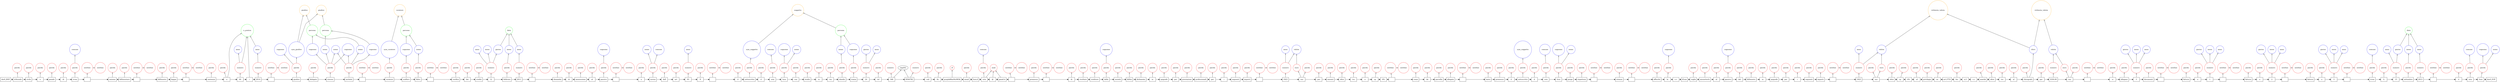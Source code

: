 digraph {
   rankdir=BT;
   edge [arrowhead=empty];

   subgraph {
      rank="source";
      edge [arrowhead=normal];
      node [shape=box];
      t0 [label="doc0_BOF"];
      t1 [label="tribunale"];
      t2 [label="civile"];
      t3 [label="e"];
      t4 [label="penale"];
      t5 [label="di"];
      t6 [label="ivrea"];
      t7 [label="\n"];
      t8 [label="sezione"];
      t9 [label="fallimentare"];
      t10 [label="\n"];
      t11 [label="fallimento"];
      t12 [label="kappa"];
      t13 [label="\n"];
      t14 [label="sentenza"];
      t15 [label="n"];
      t16 [label="40"];
      t17 [label="/"];
      t18 [label="2014"];
      t19 [label="\n"];
      t20 [label="giudice"];
      t21 [label="delegato"];
      t22 [label="simone"];
      t23 [label="michele"];
      t24 [label="\n"];
      t25 [label="curatore"];
      t26 [label="scalfaro"];
      t27 [label="fabio"];
      t28 [label="\n"];
      t29 [label="verifica"];
      t30 [label="dei"];
      t31 [label="crediti"];
      t32 [label="12"];
      t33 [label="febbraio"];
      t34 [label="2011"];
      t35 [label="\n"];
      t36 [label="domanda"];
      t37 [label="di"];
      t38 [label="ammissione"];
      t39 [label="al"];
      t40 [label="passivo"];
      t41 [label="\n"];
      t42 [label="a"];
      t43 [label="norma"];
      t44 [label="dell"];
      t45 [label="art"];
      t46 [label="93"];
      t47 [label="lf"];
      t48 [label="\n"];
      t49 [label="il"];
      t50 [label="sottoscritto"];
      t51 [label="d"];
      t52 [label="oria"];
      t53 [label="luca"];
      t54 [label="con"];
      t55 [label="studio"];
      t56 [label="in"];
      t57 [label="via"];
      t58 [label="claudio"];
      t59 [label="traina"];
      t60 [label="24"];
      t61 [label="tel"];
      t62 [label="346"];
      t63 [label="8594782"];
      t64 [label="cod"];
      t65 [label="fis"];
      t66 [label="qcnpla88m04c983k"];
      t67 [label="email"];
      t68 [label="luca.d"];
      t69 [label="oria"];
      t70 [label="@"];
      t71 [label="gmail.it"];
      t72 [label="\n"];
      t73 [label="premesso"];
      t74 [label="\n"];
      t75 [label="di"];
      t76 [label="risultare"];
      t77 [label="creditore"];
      t78 [label="della"];
      t79 [label="società"];
      t80 [label="fallita"];
      t81 [label="dichiarata"];
      t82 [label="in"];
      t83 [label="epigrafe"];
      t84 [label="per"];
      t85 [label="prestazioni"];
      t86 [label="professionali"];
      t87 [label="per"];
      t88 [label="i"];
      t89 [label="seguenti"];
      t90 [label="importi"];
      t91 [label="\n"];
      t92 [label="1923"];
      t93 [label="eur"];
      t94 [label="per"];
      t95 [label="onorari"];
      t96 [label="oltre"];
      t97 [label="iva"];
      t98 [label="e"];
      t99 [label="cp"];
      t100 [label="4%"];
      t101 [label="\n"];
      t102 [label="come"];
      t103 [label="da"];
      t104 [label="parcella"];
      t105 [label="allegata"];
      t106 [label="\n"];
      t107 [label="tanto"];
      t108 [label="premesso"];
      t109 [label="il"];
      t110 [label="sottoscritto"];
      t111 [label="d"];
      t112 [label="oria"];
      t113 [label="luca"];
      t114 [label="porge"];
      t115 [label="rispettosa"];
      t116 [label="\n"];
      t117 [label="istanza"];
      t118 [label="\n"];
      t119 [label="affinché"];
      t120 [label="la"];
      t121 [label="s.v"];
      t122 [label="ill.ma"];
      t123 [label="voglia"];
      t124 [label="ammetterlo"];
      t125 [label="al"];
      t126 [label="passivo"];
      t127 [label="del"];
      t128 [label="fallimento"];
      t129 [label="in"];
      t130 [label="epigrafe"];
      t131 [label="per"];
      t132 [label="i"];
      t133 [label="seguenti"];
      t134 [label="importi"];
      t135 [label="\n"];
      t136 [label="1923"];
      t137 [label="eur"];
      t138 [label="oltre"];
      t139 [label="cp"];
      t140 [label="4%"];
      t141 [label="al"];
      t142 [label="privilegio"];
      t143 [label="ex"];
      t144 [label="art.2753"];
      t145 [label="bis"];
      t146 [label="n.2"];
      t147 [label="c.c"];
      t148 [label="nonché"];
      t149 [label="oltre"];
      t150 [label="iva"];
      t151 [label="al"];
      t152 [label="chirografo"];
      t153 [label="per"];
      t154 [label="3330.00"];
      t155 [label="eur"];
      t156 [label="\n"];
      t157 [label="si"];
      t158 [label="allegano"];
      t159 [label="3"];
      t160 [label="documenti"];
      t161 [label="\n"];
      t162 [label="fattura"];
      t163 [label="n"];
      t164 [label="1"];
      t165 [label="\n"];
      t166 [label="fattura"];
      t167 [label="n"];
      t168 [label="2"];
      t169 [label="\n"];
      t170 [label="fattura"];
      t171 [label="n"];
      t172 [label="3"];
      t173 [label="\n"];
      t174 [label="ivrea"];
      t175 [label="li"];
      t176 [label="15"];
      t177 [label="settembre"];
      t178 [label="2013"];
      t179 [label="\n"];
      t180 [label="d"];
      t181 [label="oria"];
      t182 [label="luca"];
      t183 [label="doc0_EOF"];
      t0 -> t1;
      t1 -> t2;
      t2 -> t3;
      t3 -> t4;
      t4 -> t5;
      t5 -> t6;
      t6 -> t7;
      t7 -> t8;
      t8 -> t9;
      t9 -> t10;
      t10 -> t11;
      t11 -> t12;
      t12 -> t13;
      t13 -> t14;
      t14 -> t15;
      t15 -> t16;
      t16 -> t17;
      t17 -> t18;
      t18 -> t19;
      t19 -> t20;
      t20 -> t21;
      t21 -> t22;
      t22 -> t23;
      t23 -> t24;
      t24 -> t25;
      t25 -> t26;
      t26 -> t27;
      t27 -> t28;
      t28 -> t29;
      t29 -> t30;
      t30 -> t31;
      t31 -> t32;
      t32 -> t33;
      t33 -> t34;
      t34 -> t35;
      t35 -> t36;
      t36 -> t37;
      t37 -> t38;
      t38 -> t39;
      t39 -> t40;
      t40 -> t41;
      t41 -> t42;
      t42 -> t43;
      t43 -> t44;
      t44 -> t45;
      t45 -> t46;
      t46 -> t47;
      t47 -> t48;
      t48 -> t49;
      t49 -> t50;
      t50 -> t51;
      t51 -> t52;
      t52 -> t53;
      t53 -> t54;
      t54 -> t55;
      t55 -> t56;
      t56 -> t57;
      t57 -> t58;
      t58 -> t59;
      t59 -> t60;
      t60 -> t61;
      t61 -> t62;
      t62 -> t63;
      t63 -> t64;
      t64 -> t65;
      t65 -> t66;
      t66 -> t67;
      t67 -> t68;
      t68 -> t69;
      t69 -> t70;
      t70 -> t71;
      t71 -> t72;
      t72 -> t73;
      t73 -> t74;
      t74 -> t75;
      t75 -> t76;
      t76 -> t77;
      t77 -> t78;
      t78 -> t79;
      t79 -> t80;
      t80 -> t81;
      t81 -> t82;
      t82 -> t83;
      t83 -> t84;
      t84 -> t85;
      t85 -> t86;
      t86 -> t87;
      t87 -> t88;
      t88 -> t89;
      t89 -> t90;
      t90 -> t91;
      t91 -> t92;
      t92 -> t93;
      t93 -> t94;
      t94 -> t95;
      t95 -> t96;
      t96 -> t97;
      t97 -> t98;
      t98 -> t99;
      t99 -> t100;
      t100 -> t101;
      t101 -> t102;
      t102 -> t103;
      t103 -> t104;
      t104 -> t105;
      t105 -> t106;
      t106 -> t107;
      t107 -> t108;
      t108 -> t109;
      t109 -> t110;
      t110 -> t111;
      t111 -> t112;
      t112 -> t113;
      t113 -> t114;
      t114 -> t115;
      t115 -> t116;
      t116 -> t117;
      t117 -> t118;
      t118 -> t119;
      t119 -> t120;
      t120 -> t121;
      t121 -> t122;
      t122 -> t123;
      t123 -> t124;
      t124 -> t125;
      t125 -> t126;
      t126 -> t127;
      t127 -> t128;
      t128 -> t129;
      t129 -> t130;
      t130 -> t131;
      t131 -> t132;
      t132 -> t133;
      t133 -> t134;
      t134 -> t135;
      t135 -> t136;
      t136 -> t137;
      t137 -> t138;
      t138 -> t139;
      t139 -> t140;
      t140 -> t141;
      t141 -> t142;
      t142 -> t143;
      t143 -> t144;
      t144 -> t145;
      t145 -> t146;
      t146 -> t147;
      t147 -> t148;
      t148 -> t149;
      t149 -> t150;
      t150 -> t151;
      t151 -> t152;
      t152 -> t153;
      t153 -> t154;
      t154 -> t155;
      t155 -> t156;
      t156 -> t157;
      t157 -> t158;
      t158 -> t159;
      t159 -> t160;
      t160 -> t161;
      t161 -> t162;
      t162 -> t163;
      t163 -> t164;
      t164 -> t165;
      t165 -> t166;
      t166 -> t167;
      t167 -> t168;
      t168 -> t169;
      t169 -> t170;
      t170 -> t171;
      t171 -> t172;
      t172 -> t173;
      t173 -> t174;
      t174 -> t175;
      t175 -> t176;
      t176 -> t177;
      t177 -> t178;
      t178 -> t179;
      t179 -> t180;
      t180 -> t181;
      t181 -> t182;
      t182 -> t183;
   }

   subgraph {
      rank="same";
      node [color=red,shape=circle];
      tag130 [label=numero]; 
      tag131 [label=numero]; 
      tag132 [label=numero]; 
      tag133 [label=numero]; 
      tag134 [label=numero]; 
      tag135 [label=numero]; 
      tag136 [label=numero]; 
      tag137 [label=numero]; 
      tag138 [label=numero]; 
      tag139 [label=numero]; 
      tag140 [label=numero]; 
      tag141 [label=numero]; 
      tag142 [label=numero]; 
      tag143 [label=numero]; 
      tag144 [label=numero]; 
      tag145 [label=numero]; 
      tag146 [label=numero]; 
      tag0 [label=parola]; 
      tag1 [label=parola]; 
      tag2 [label=parola]; 
      tag3 [label=parola]; 
      tag4 [label=parola]; 
      tag5 [label=parola]; 
      tag6 [label=parola]; 
      tag7 [label=parola]; 
      tag8 [label=parola]; 
      tag9 [label=parola]; 
      tag10 [label=parola]; 
      tag11 [label=parola]; 
      tag12 [label=parola]; 
      tag13 [label=parola]; 
      tag14 [label=parola]; 
      tag15 [label=parola]; 
      tag16 [label=parola]; 
      tag17 [label=parola]; 
      tag18 [label=parola]; 
      tag19 [label=parola]; 
      tag20 [label=parola]; 
      tag21 [label=parola]; 
      tag22 [label=parola]; 
      tag23 [label=parola]; 
      tag24 [label=parola]; 
      tag25 [label=parola]; 
      tag26 [label=parola]; 
      tag27 [label=parola]; 
      tag28 [label=parola]; 
      tag29 [label=parola]; 
      tag30 [label=parola]; 
      tag31 [label=parola]; 
      tag32 [label=parola]; 
      tag33 [label=parola]; 
      tag34 [label=parola]; 
      tag35 [label=parola]; 
      tag36 [label=parola]; 
      tag37 [label=parola]; 
      tag38 [label=parola]; 
      tag39 [label=parola]; 
      tag40 [label=parola]; 
      tag41 [label=parola]; 
      tag42 [label=parola]; 
      tag43 [label=parola]; 
      tag44 [label=parola]; 
      tag45 [label=parola]; 
      tag46 [label=parola]; 
      tag47 [label=parola]; 
      tag48 [label=parola]; 
      tag49 [label=parola]; 
      tag50 [label=parola]; 
      tag51 [label=parola]; 
      tag52 [label=parola]; 
      tag53 [label=parola]; 
      tag54 [label=parola]; 
      tag55 [label=parola]; 
      tag56 [label=parola]; 
      tag57 [label=parola]; 
      tag58 [label=parola]; 
      tag59 [label=parola]; 
      tag60 [label=parola]; 
      tag61 [label=parola]; 
      tag62 [label=parola]; 
      tag63 [label=parola]; 
      tag64 [label=parola]; 
      tag65 [label=parola]; 
      tag66 [label=parola]; 
      tag67 [label=parola]; 
      tag68 [label=parola]; 
      tag69 [label=parola]; 
      tag70 [label=parola]; 
      tag71 [label=parola]; 
      tag72 [label=parola]; 
      tag73 [label=parola]; 
      tag74 [label=parola]; 
      tag75 [label=parola]; 
      tag76 [label=parola]; 
      tag77 [label=parola]; 
      tag78 [label=parola]; 
      tag79 [label=parola]; 
      tag80 [label=parola]; 
      tag81 [label=parola]; 
      tag82 [label=parola]; 
      tag83 [label=parola]; 
      tag84 [label=parola]; 
      tag85 [label=parola]; 
      tag86 [label=parola]; 
      tag87 [label=parola]; 
      tag88 [label=parola]; 
      tag89 [label=parola]; 
      tag90 [label=parola]; 
      tag91 [label=parola]; 
      tag92 [label=parola]; 
      tag93 [label=parola]; 
      tag94 [label=parola]; 
      tag95 [label=parola]; 
      tag96 [label=parola]; 
      tag97 [label=parola]; 
      tag98 [label=parola]; 
      tag99 [label=parola]; 
      tag100 [label=parola]; 
      tag101 [label=parola]; 
      tag102 [label=parola]; 
      tag103 [label=parola]; 
      tag104 [label=parola]; 
      tag105 [label=parola]; 
      tag106 [label=parola]; 
      tag107 [label=parola]; 
      tag108 [label=parola]; 
      tag109 [label=parola]; 
      tag110 [label=parola]; 
      tag111 [label=parola]; 
      tag112 [label=parola]; 
      tag113 [label=parola]; 
      tag114 [label=parola]; 
      tag115 [label=parola]; 
      tag116 [label=parola]; 
      tag117 [label=parola]; 
      tag118 [label=parola]; 
      tag119 [label=parola]; 
      tag120 [label=parola]; 
      tag121 [label=parola]; 
      tag122 [label=parola]; 
      tag123 [label=parola]; 
      tag124 [label=parola]; 
      tag125 [label=parola]; 
      tag126 [label=parola]; 
      tag127 [label=parola]; 
      tag128 [label=parola]; 
      tag129 [label=parola]; 
      tag147 [label=newline]; 
      tag148 [label=newline]; 
      tag149 [label=newline]; 
      tag150 [label=newline]; 
      tag151 [label=newline]; 
      tag152 [label=newline]; 
      tag153 [label=newline]; 
      tag154 [label=newline]; 
      tag155 [label=newline]; 
      tag156 [label=newline]; 
      tag157 [label=newline]; 
      tag158 [label=newline]; 
      tag159 [label=newline]; 
      tag160 [label=newline]; 
      tag161 [label=newline]; 
      tag162 [label=newline]; 
      tag163 [label=newline]; 
      tag164 [label=newline]; 
      tag165 [label=newline]; 
      tag166 [label=newline]; 
      tag167 [label=newline]; 
      tag168 [label=newline]; 
      tag169 [label=newline]; 
      tag170 [label=newline]; 
      tag171 [label=newline]; 
      tag172 [label=newline]; 
      tag173 [label=newline]; 
      tag174 [label=newline]; 
      tag175 [label=newline]; 
      tag176 [label=newline]; 
      tag177 [label=newline]; 
      tag178 [label=newline]; 
      tag179 [label=newline]; 
      tag180 [label=newline]; 
      tag181 [label=newline]; 
      tag182 [label=newline]; 
      tag183 [label=newline]; 
      tag184 [label=newline]; 
      tag185 [label=newline]; 
      tag186 [label=newline]; 
      tag187 [label=newline]; 
      tag188 [label=newline]; 
      tag189 [label=newline]; 
      tag190 [label=newline]; 
      tag191 [label=newline]; 
      tag192 [label=newline]; 
      tag267 [label=euro]; 
      tag268 [label=euro]; 
      tag269 [label=euro]; 
      tag201 [label=mail]; 
      tag200 [label=cf]; 
   }

   subgraph {
      rank="same";
      node [color=blue,shape=circle];
      tag273 [label=chiro]; 
      tag259 [label=sym_soggetto]; 
      tag260 [label=sym_soggetto]; 
      tag262 [label=sym_curatore]; 
      tag264 [label=sym_giudice]; 
      tag203 [label=cognome]; 
      tag204 [label=cognome]; 
      tag205 [label=cognome]; 
      tag206 [label=cognome]; 
      tag207 [label=cognome]; 
      tag208 [label=cognome]; 
      tag209 [label=cognome]; 
      tag210 [label=cognome]; 
      tag211 [label=cognome]; 
      tag212 [label=cognome]; 
      tag213 [label=cognome]; 
      tag214 [label=cognome]; 
      tag215 [label=cognome]; 
      tag216 [label=nome]; 
      tag217 [label=nome]; 
      tag218 [label=nome]; 
      tag219 [label=nome]; 
      tag220 [label=nome]; 
      tag221 [label=nome]; 
      tag222 [label=nome]; 
      tag223 [label=nome]; 
      tag224 [label=nome]; 
      tag270 [label=valuta]; 
      tag271 [label=valuta]; 
      tag272 [label=valuta]; 
      tag193 [label=comune]; 
      tag194 [label=comune]; 
      tag195 [label=comune]; 
      tag196 [label=comune]; 
      tag197 [label=comune]; 
      tag198 [label=comune]; 
      tag199 [label=comune]; 
      tag229 [label=giorno]; 
      tag230 [label=giorno]; 
      tag231 [label=giorno]; 
      tag232 [label=giorno]; 
      tag233 [label=giorno]; 
      tag234 [label=giorno]; 
      tag235 [label=giorno]; 
      tag236 [label=mese]; 
      tag237 [label=mese]; 
      tag238 [label=mese]; 
      tag239 [label=mese]; 
      tag240 [label=mese]; 
      tag241 [label=mese]; 
      tag242 [label=mese]; 
      tag243 [label=anno]; 
      tag244 [label=anno]; 
      tag245 [label=anno]; 
      tag246 [label=anno]; 
      tag247 [label=anno]; 
      tag248 [label=anno]; 
      tag249 [label=anno]; 
      tag250 [label=anno]; 
      tag251 [label=anno]; 
      tag252 [label=anno]; 
      tag253 [label=anno]; 
      tag254 [label=anno]; 
      tag255 [label=anno]; 
      tag256 [label=anno]; 
   }

   subgraph {
      rank="same";
      node [color=green,shape=circle];
      tag257 [label=data]; 
      tag258 [label=data]; 
      tag225 [label=persona]; 
      tag226 [label=persona]; 
      tag227 [label=persona]; 
      tag228 [label=persona]; 
      tag276 [label=n_pratica]; 
   }

   subgraph {
      rank="same";
      node [color=orange,shape=circle];
      tag261 [label=soggetto]; 
      tag263 [label=curatore]; 
      tag265 [label=giudice]; 
      tag266 [label=giudice]; 
      tag274 [label=richiesta_valuta]; 
      tag275 [label=richiesta_valuta]; 
   }
   t1 -> tag0;
   t2 -> tag1;
   t3 -> tag2;
   t4 -> tag3;
   t5 -> tag4;
   t6 -> tag5;
   t8 -> tag6;
   t9 -> tag7;
   t11 -> tag8;
   t12 -> tag9;
   t14 -> tag10;
   t15 -> tag11;
   t20 -> tag12;
   t21 -> tag13;
   t22 -> tag14;
   t23 -> tag15;
   t25 -> tag16;
   t26 -> tag17;
   t27 -> tag18;
   t29 -> tag19;
   t30 -> tag20;
   t31 -> tag21;
   t33 -> tag22;
   t36 -> tag23;
   t37 -> tag24;
   t38 -> tag25;
   t39 -> tag26;
   t40 -> tag27;
   t42 -> tag28;
   t43 -> tag29;
   t44 -> tag30;
   t45 -> tag31;
   t47 -> tag32;
   t49 -> tag33;
   t50 -> tag34;
   t51 -> tag35;
   t52 -> tag36;
   t53 -> tag37;
   t54 -> tag38;
   t55 -> tag39;
   t56 -> tag40;
   t57 -> tag41;
   t58 -> tag42;
   t59 -> tag43;
   t61 -> tag44;
   t64 -> tag45;
   t65 -> tag46;
   t67 -> tag47;
   t69 -> tag48;
   t73 -> tag49;
   t75 -> tag50;
   t76 -> tag51;
   t77 -> tag52;
   t78 -> tag53;
   t79 -> tag54;
   t80 -> tag55;
   t81 -> tag56;
   t82 -> tag57;
   t83 -> tag58;
   t84 -> tag59;
   t85 -> tag60;
   t86 -> tag61;
   t87 -> tag62;
   t88 -> tag63;
   t89 -> tag64;
   t90 -> tag65;
   t93 -> tag66;
   t94 -> tag67;
   t95 -> tag68;
   t96 -> tag69;
   t97 -> tag70;
   t98 -> tag71;
   t99 -> tag72;
   t102 -> tag73;
   t103 -> tag74;
   t104 -> tag75;
   t105 -> tag76;
   t107 -> tag77;
   t108 -> tag78;
   t109 -> tag79;
   t110 -> tag80;
   t111 -> tag81;
   t112 -> tag82;
   t113 -> tag83;
   t114 -> tag84;
   t115 -> tag85;
   t117 -> tag86;
   t119 -> tag87;
   t120 -> tag88;
   t123 -> tag89;
   t124 -> tag90;
   t125 -> tag91;
   t126 -> tag92;
   t127 -> tag93;
   t128 -> tag94;
   t129 -> tag95;
   t130 -> tag96;
   t131 -> tag97;
   t132 -> tag98;
   t133 -> tag99;
   t134 -> tag100;
   t137 -> tag101;
   t138 -> tag102;
   t139 -> tag103;
   t141 -> tag104;
   t142 -> tag105;
   t143 -> tag106;
   t145 -> tag107;
   t148 -> tag108;
   t149 -> tag109;
   t150 -> tag110;
   t151 -> tag111;
   t152 -> tag112;
   t153 -> tag113;
   t155 -> tag114;
   t157 -> tag115;
   t158 -> tag116;
   t160 -> tag117;
   t162 -> tag118;
   t163 -> tag119;
   t166 -> tag120;
   t167 -> tag121;
   t170 -> tag122;
   t171 -> tag123;
   t174 -> tag124;
   t175 -> tag125;
   t177 -> tag126;
   t180 -> tag127;
   t181 -> tag128;
   t182 -> tag129;
   t16 -> tag130;
   t18 -> tag131;
   t32 -> tag132;
   t34 -> tag133;
   t46 -> tag134;
   t60 -> tag135;
   t62 -> tag136;
   t63 -> tag137;
   t92 -> tag138;
   t136 -> tag139;
   t154 -> tag140;
   t159 -> tag141;
   t164 -> tag142;
   t168 -> tag143;
   t172 -> tag144;
   t176 -> tag145;
   t178 -> tag146;
   t7 -> tag147;
   t10 -> tag148;
   t13 -> tag149;
   t19 -> tag150;
   t24 -> tag151;
   t28 -> tag152;
   t35 -> tag153;
   t41 -> tag154;
   t48 -> tag155;
   t72 -> tag156;
   t74 -> tag157;
   t91 -> tag158;
   t101 -> tag159;
   t106 -> tag160;
   t116 -> tag161;
   t118 -> tag162;
   t135 -> tag163;
   t156 -> tag164;
   t161 -> tag165;
   t165 -> tag166;
   t169 -> tag167;
   t173 -> tag168;
   t179 -> tag169;
   tag147 -> tag170;
   tag148 -> tag171;
   tag149 -> tag172;
   tag150 -> tag173;
   tag151 -> tag174;
   tag152 -> tag175;
   tag153 -> tag176;
   tag154 -> tag177;
   tag155 -> tag178;
   tag156 -> tag179;
   tag157 -> tag180;
   tag158 -> tag181;
   tag159 -> tag182;
   tag160 -> tag183;
   tag161 -> tag184;
   tag162 -> tag185;
   tag163 -> tag186;
   tag164 -> tag187;
   tag165 -> tag188;
   tag166 -> tag189;
   tag167 -> tag190;
   tag168 -> tag191;
   tag169 -> tag192;
   tag5 -> tag193;
   tag29 -> tag194;
   tag36 -> tag195;
   tag48 -> tag196;
   tag82 -> tag197;
   tag124 -> tag198;
   tag128 -> tag199;
   t66 -> tag200;
   t69 -> tag201;
   t70 -> tag201;
   t71 -> tag201;
   t62 -> tag202;
   t63 -> tag202;
   tag14 -> tag203;
   tag15 -> tag203;
   tag12 -> tag204;
   tag14 -> tag205;
   tag15 -> tag206;
   tag17 -> tag207;
   tag27 -> tag208;
   tag37 -> tag209;
   tag43 -> tag210;
   tag53 -> tag211;
   tag83 -> tag212;
   tag88 -> tag213;
   tag92 -> tag214;
   tag129 -> tag215;
   tag14 -> tag216;
   tag15 -> tag216;
   tag14 -> tag217;
   tag15 -> tag218;
   tag18 -> tag219;
   tag29 -> tag220;
   tag37 -> tag221;
   tag42 -> tag222;
   tag83 -> tag223;
   tag129 -> tag224;
   tag205 -> tag225;
   tag218 -> tag225;
   tag207 -> tag226;
   tag219 -> tag226;
   tag206 -> tag227;
   tag217 -> tag227;
   tag210 -> tag228;
   tag222 -> tag228;
   tag132 -> tag229;
   tag135 -> tag230;
   tag141 -> tag231;
   tag142 -> tag232;
   tag143 -> tag233;
   tag144 -> tag234;
   tag145 -> tag235;
   tag132 -> tag236;
   tag141 -> tag237;
   tag142 -> tag238;
   tag143 -> tag239;
   tag144 -> tag240;
   tag22 -> tag241;
   tag126 -> tag242;
   tag131 -> tag243;
   tag133 -> tag244;
   tag138 -> tag245;
   tag139 -> tag246;
   tag146 -> tag247;
   tag130 -> tag248;
   tag132 -> tag249;
   tag134 -> tag250;
   tag135 -> tag251;
   tag141 -> tag252;
   tag142 -> tag253;
   tag143 -> tag254;
   tag144 -> tag255;
   tag145 -> tag256;
   tag229 -> tag257;
   tag241 -> tag257;
   tag244 -> tag257;
   tag235 -> tag258;
   tag242 -> tag258;
   tag247 -> tag258;
   tag34 -> tag259;
   tag80 -> tag260;
   tag228 -> tag261;
   tag259 -> tag261;
   tag16 -> tag262;
   tag226 -> tag263;
   tag262 -> tag263;
   tag12 -> tag264;
   tag225 -> tag265;
   tag264 -> tag265;
   tag227 -> tag266;
   tag264 -> tag266;
   t93 -> tag267;
   t137 -> tag268;
   t155 -> tag269;
   tag138 -> tag270;
   tag267 -> tag270;
   tag139 -> tag271;
   tag268 -> tag271;
   tag140 -> tag272;
   tag269 -> tag272;
   t152 -> tag273;
   tag273 -> tag274;
   tag271 -> tag274;
   tag273 -> tag275;
   tag272 -> tag275;
   tag130 -> tag276;
   tag243 -> tag276;
   t15 -> tag276;
   t17 -> tag276;
}
